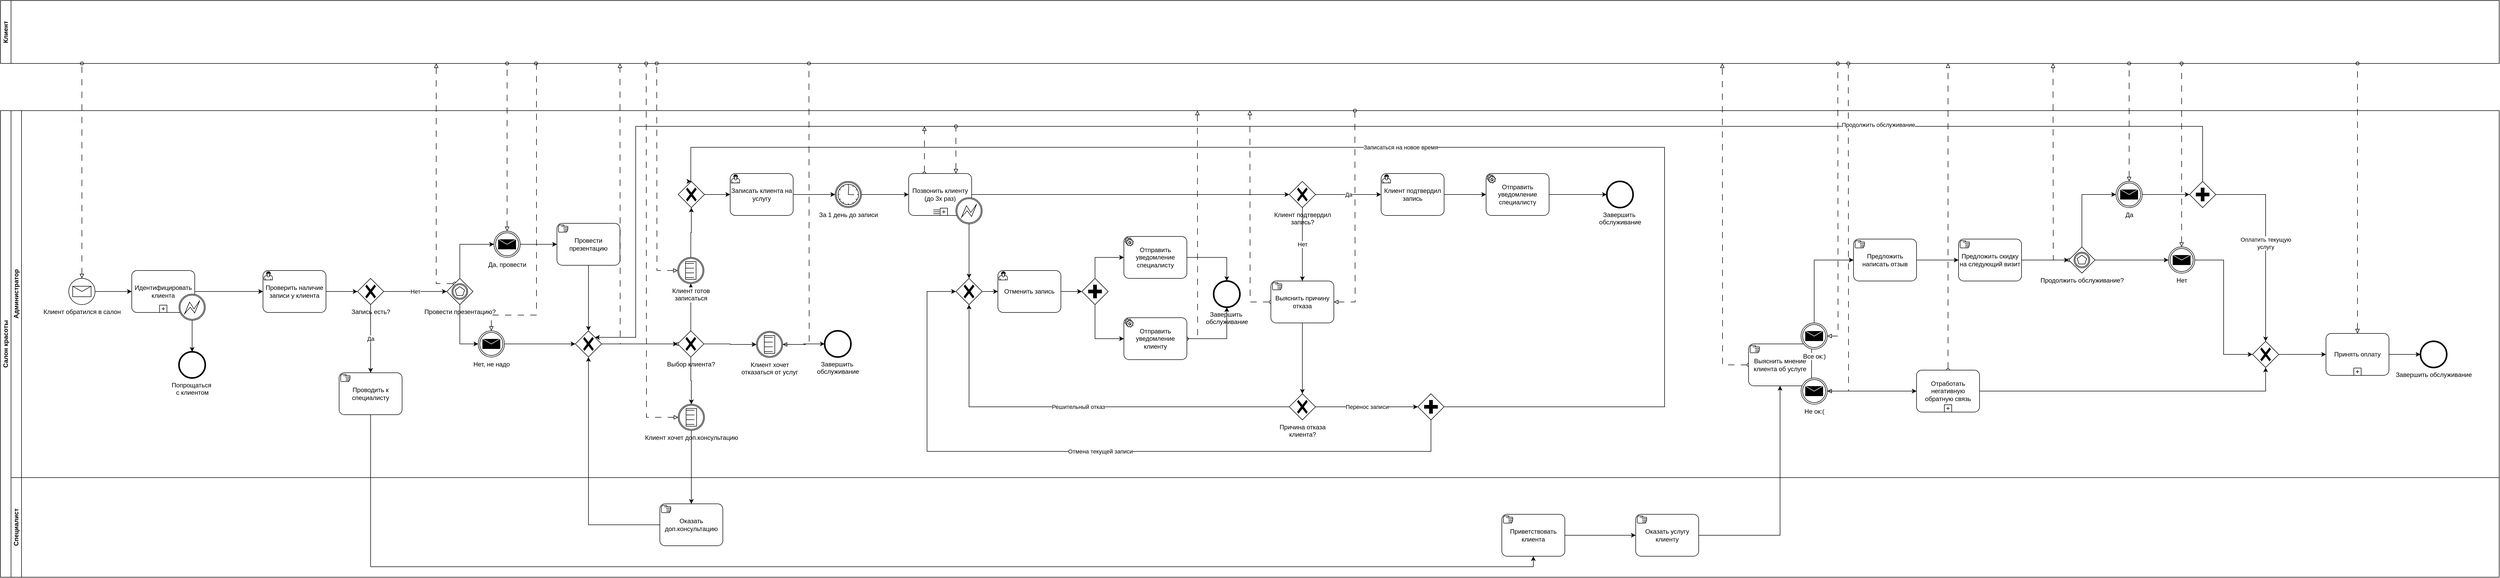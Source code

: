 <mxfile version="24.2.7" type="google">
  <diagram name="Страница — 1" id="44QgigZQ2HkV662hQsCf">
    <mxGraphModel dx="1041" dy="1773" grid="1" gridSize="10" guides="1" tooltips="1" connect="1" arrows="1" fold="1" page="1" pageScale="1" pageWidth="827" pageHeight="1169" math="0" shadow="0">
      <root>
        <mxCell id="0" />
        <mxCell id="1" parent="0" />
        <mxCell id="7He2-vKcRPK2TsKGbKcH-1" value="Салон красоты" style="swimlane;html=1;childLayout=stackLayout;resizeParent=1;resizeParentMax=0;horizontal=0;startSize=20;horizontalStack=0;whiteSpace=wrap;" parent="1" vertex="1">
          <mxGeometry x="170" y="190" width="4760" height="890" as="geometry" />
        </mxCell>
        <mxCell id="7He2-vKcRPK2TsKGbKcH-2" value="Администратор" style="swimlane;html=1;startSize=20;horizontal=0;" parent="7He2-vKcRPK2TsKGbKcH-1" vertex="1">
          <mxGeometry x="20" width="4740" height="700" as="geometry" />
        </mxCell>
        <mxCell id="7He2-vKcRPK2TsKGbKcH-8" style="edgeStyle=orthogonalEdgeStyle;rounded=0;orthogonalLoop=1;jettySize=auto;html=1;" parent="7He2-vKcRPK2TsKGbKcH-2" source="7He2-vKcRPK2TsKGbKcH-6" target="7He2-vKcRPK2TsKGbKcH-7" edge="1">
          <mxGeometry relative="1" as="geometry" />
        </mxCell>
        <mxCell id="7He2-vKcRPK2TsKGbKcH-127" style="edgeStyle=orthogonalEdgeStyle;rounded=0;orthogonalLoop=1;jettySize=auto;html=1;startArrow=block;startFill=0;endArrow=oval;endFill=0;dashed=1;dashPattern=12 12;" parent="7He2-vKcRPK2TsKGbKcH-2" source="7He2-vKcRPK2TsKGbKcH-6" edge="1">
          <mxGeometry relative="1" as="geometry">
            <mxPoint x="135" y="-90" as="targetPoint" />
          </mxGeometry>
        </mxCell>
        <mxCell id="7He2-vKcRPK2TsKGbKcH-6" value="Клиент обратился в салон" style="points=[[0.145,0.145,0],[0.5,0,0],[0.855,0.145,0],[1,0.5,0],[0.855,0.855,0],[0.5,1,0],[0.145,0.855,0],[0,0.5,0]];shape=mxgraph.bpmn.event;html=1;verticalLabelPosition=bottom;labelBackgroundColor=#ffffff;verticalAlign=top;align=center;perimeter=ellipsePerimeter;outlineConnect=0;aspect=fixed;outline=standard;symbol=message;" parent="7He2-vKcRPK2TsKGbKcH-2" vertex="1">
          <mxGeometry x="110" y="320" width="50" height="50" as="geometry" />
        </mxCell>
        <mxCell id="7He2-vKcRPK2TsKGbKcH-10" style="edgeStyle=orthogonalEdgeStyle;rounded=0;orthogonalLoop=1;jettySize=auto;html=1;entryX=0;entryY=0.5;entryDx=0;entryDy=0;entryPerimeter=0;" parent="7He2-vKcRPK2TsKGbKcH-2" source="7He2-vKcRPK2TsKGbKcH-7" target="7He2-vKcRPK2TsKGbKcH-13" edge="1">
          <mxGeometry relative="1" as="geometry">
            <mxPoint x="460.0" y="345" as="targetPoint" />
          </mxGeometry>
        </mxCell>
        <mxCell id="7He2-vKcRPK2TsKGbKcH-7" value="Идентифицировать клиента" style="points=[[0.25,0,0],[0.5,0,0],[0.75,0,0],[1,0.25,0],[1,0.5,0],[1,0.75,0],[0.75,1,0],[0.5,1,0],[0.25,1,0],[0,0.75,0],[0,0.5,0],[0,0.25,0]];shape=mxgraph.bpmn.task;whiteSpace=wrap;rectStyle=rounded;size=10;html=1;container=1;expand=0;collapsible=0;taskMarker=abstract;isLoopSub=1;" parent="7He2-vKcRPK2TsKGbKcH-2" vertex="1">
          <mxGeometry x="230" y="305" width="120" height="80" as="geometry" />
        </mxCell>
        <mxCell id="7He2-vKcRPK2TsKGbKcH-9" value="" style="points=[[0.145,0.145,0],[0.5,0,0],[0.855,0.145,0],[1,0.5,0],[0.855,0.855,0],[0.5,1,0],[0.145,0.855,0],[0,0.5,0]];shape=mxgraph.bpmn.event;html=1;verticalLabelPosition=bottom;labelBackgroundColor=#ffffff;verticalAlign=top;align=center;perimeter=ellipsePerimeter;outlineConnect=0;aspect=fixed;outline=boundInt;symbol=error;" parent="7He2-vKcRPK2TsKGbKcH-7" vertex="1">
          <mxGeometry x="90" y="45" width="50" height="50" as="geometry" />
        </mxCell>
        <mxCell id="7He2-vKcRPK2TsKGbKcH-11" value="Попрощаться&amp;nbsp;&lt;div&gt;с клиентом&lt;/div&gt;" style="points=[[0.145,0.145,0],[0.5,0,0],[0.855,0.145,0],[1,0.5,0],[0.855,0.855,0],[0.5,1,0],[0.145,0.855,0],[0,0.5,0]];shape=mxgraph.bpmn.event;html=1;verticalLabelPosition=bottom;labelBackgroundColor=#ffffff;verticalAlign=top;align=center;perimeter=ellipsePerimeter;outlineConnect=0;aspect=fixed;outline=end;symbol=terminate2;" parent="7He2-vKcRPK2TsKGbKcH-2" vertex="1">
          <mxGeometry x="320" y="460" width="50" height="50" as="geometry" />
        </mxCell>
        <mxCell id="7He2-vKcRPK2TsKGbKcH-12" style="edgeStyle=orthogonalEdgeStyle;rounded=0;orthogonalLoop=1;jettySize=auto;html=1;" parent="7He2-vKcRPK2TsKGbKcH-2" source="7He2-vKcRPK2TsKGbKcH-9" target="7He2-vKcRPK2TsKGbKcH-11" edge="1">
          <mxGeometry relative="1" as="geometry" />
        </mxCell>
        <mxCell id="7He2-vKcRPK2TsKGbKcH-16" style="edgeStyle=orthogonalEdgeStyle;rounded=0;orthogonalLoop=1;jettySize=auto;html=1;" parent="7He2-vKcRPK2TsKGbKcH-2" source="7He2-vKcRPK2TsKGbKcH-13" target="7He2-vKcRPK2TsKGbKcH-15" edge="1">
          <mxGeometry relative="1" as="geometry" />
        </mxCell>
        <mxCell id="7He2-vKcRPK2TsKGbKcH-13" value="Проверить наличие записи у клиента" style="points=[[0.25,0,0],[0.5,0,0],[0.75,0,0],[1,0.25,0],[1,0.5,0],[1,0.75,0],[0.75,1,0],[0.5,1,0],[0.25,1,0],[0,0.75,0],[0,0.5,0],[0,0.25,0]];shape=mxgraph.bpmn.task;whiteSpace=wrap;rectStyle=rounded;size=10;html=1;container=1;expand=0;collapsible=0;taskMarker=user;" parent="7He2-vKcRPK2TsKGbKcH-2" vertex="1">
          <mxGeometry x="480" y="305" width="120" height="80" as="geometry" />
        </mxCell>
        <mxCell id="7He2-vKcRPK2TsKGbKcH-23" value="Нет" style="edgeStyle=orthogonalEdgeStyle;rounded=0;orthogonalLoop=1;jettySize=auto;html=1;entryX=0;entryY=0.5;entryDx=0;entryDy=0;entryPerimeter=0;" parent="7He2-vKcRPK2TsKGbKcH-2" source="7He2-vKcRPK2TsKGbKcH-15" target="7He2-vKcRPK2TsKGbKcH-24" edge="1">
          <mxGeometry relative="1" as="geometry">
            <mxPoint x="860" y="345" as="targetPoint" />
          </mxGeometry>
        </mxCell>
        <mxCell id="7He2-vKcRPK2TsKGbKcH-15" value="Запись есть?" style="points=[[0.25,0.25,0],[0.5,0,0],[0.75,0.25,0],[1,0.5,0],[0.75,0.75,0],[0.5,1,0],[0.25,0.75,0],[0,0.5,0]];shape=mxgraph.bpmn.gateway2;html=1;verticalLabelPosition=bottom;labelBackgroundColor=#ffffff;verticalAlign=top;align=center;perimeter=rhombusPerimeter;outlineConnect=0;outline=none;symbol=none;gwType=exclusive;" parent="7He2-vKcRPK2TsKGbKcH-2" vertex="1">
          <mxGeometry x="660" y="320" width="50" height="50" as="geometry" />
        </mxCell>
        <mxCell id="7He2-vKcRPK2TsKGbKcH-17" value="Проводить к специалисту" style="points=[[0.25,0,0],[0.5,0,0],[0.75,0,0],[1,0.25,0],[1,0.5,0],[1,0.75,0],[0.75,1,0],[0.5,1,0],[0.25,1,0],[0,0.75,0],[0,0.5,0],[0,0.25,0]];shape=mxgraph.bpmn.task;whiteSpace=wrap;rectStyle=rounded;size=10;html=1;container=1;expand=0;collapsible=0;taskMarker=manual;" parent="7He2-vKcRPK2TsKGbKcH-2" vertex="1">
          <mxGeometry x="625" y="500" width="120" height="80" as="geometry" />
        </mxCell>
        <mxCell id="7He2-vKcRPK2TsKGbKcH-18" value="Да" style="edgeStyle=orthogonalEdgeStyle;rounded=0;orthogonalLoop=1;jettySize=auto;html=1;entryX=0.5;entryY=0;entryDx=0;entryDy=0;entryPerimeter=0;" parent="7He2-vKcRPK2TsKGbKcH-2" source="7He2-vKcRPK2TsKGbKcH-15" target="7He2-vKcRPK2TsKGbKcH-17" edge="1">
          <mxGeometry relative="1" as="geometry" />
        </mxCell>
        <mxCell id="7He2-vKcRPK2TsKGbKcH-140" style="edgeStyle=orthogonalEdgeStyle;rounded=0;orthogonalLoop=1;jettySize=auto;html=1;dashed=1;dashPattern=12 12;strokeColor=default;align=center;verticalAlign=middle;fontFamily=Helvetica;fontSize=11;fontColor=default;labelBackgroundColor=default;startArrow=oval;startFill=0;endArrow=block;endFill=0;" edge="1" parent="7He2-vKcRPK2TsKGbKcH-2" source="7He2-vKcRPK2TsKGbKcH-24">
          <mxGeometry relative="1" as="geometry">
            <mxPoint x="810" y="-90" as="targetPoint" />
            <Array as="points">
              <mxPoint x="810" y="330" />
            </Array>
          </mxGeometry>
        </mxCell>
        <mxCell id="7He2-vKcRPK2TsKGbKcH-24" value="Провести презентацию?" style="points=[[0.25,0.25,0],[0.5,0,0],[0.75,0.25,0],[1,0.5,0],[0.75,0.75,0],[0.5,1,0],[0.25,0.75,0],[0,0.5,0]];shape=mxgraph.bpmn.gateway2;html=1;verticalLabelPosition=bottom;labelBackgroundColor=#ffffff;verticalAlign=top;align=center;perimeter=rhombusPerimeter;outlineConnect=0;outline=catching;symbol=multiple;" parent="7He2-vKcRPK2TsKGbKcH-2" vertex="1">
          <mxGeometry x="830" y="320" width="50" height="50" as="geometry" />
        </mxCell>
        <mxCell id="7He2-vKcRPK2TsKGbKcH-30" style="edgeStyle=orthogonalEdgeStyle;rounded=0;orthogonalLoop=1;jettySize=auto;html=1;" parent="7He2-vKcRPK2TsKGbKcH-2" source="7He2-vKcRPK2TsKGbKcH-25" target="7He2-vKcRPK2TsKGbKcH-29" edge="1">
          <mxGeometry relative="1" as="geometry" />
        </mxCell>
        <mxCell id="7He2-vKcRPK2TsKGbKcH-128" style="edgeStyle=orthogonalEdgeStyle;rounded=0;orthogonalLoop=1;jettySize=auto;html=1;dashed=1;dashPattern=12 12;strokeColor=default;align=center;verticalAlign=middle;fontFamily=Helvetica;fontSize=11;fontColor=default;labelBackgroundColor=default;startArrow=block;startFill=0;endArrow=oval;endFill=0;" edge="1" parent="7He2-vKcRPK2TsKGbKcH-2" source="7He2-vKcRPK2TsKGbKcH-25">
          <mxGeometry relative="1" as="geometry">
            <mxPoint x="945" y="-90" as="targetPoint" />
          </mxGeometry>
        </mxCell>
        <mxCell id="7He2-vKcRPK2TsKGbKcH-25" value="Да, провести" style="points=[[0.145,0.145,0],[0.5,0,0],[0.855,0.145,0],[1,0.5,0],[0.855,0.855,0],[0.5,1,0],[0.145,0.855,0],[0,0.5,0]];shape=mxgraph.bpmn.event;html=1;verticalLabelPosition=bottom;labelBackgroundColor=#ffffff;verticalAlign=top;align=center;perimeter=ellipsePerimeter;outlineConnect=0;aspect=fixed;outline=throwing;symbol=message;" parent="7He2-vKcRPK2TsKGbKcH-2" vertex="1">
          <mxGeometry x="920" y="230" width="50" height="50" as="geometry" />
        </mxCell>
        <mxCell id="7He2-vKcRPK2TsKGbKcH-32" style="edgeStyle=orthogonalEdgeStyle;rounded=0;orthogonalLoop=1;jettySize=auto;html=1;" parent="7He2-vKcRPK2TsKGbKcH-2" source="7He2-vKcRPK2TsKGbKcH-26" target="7He2-vKcRPK2TsKGbKcH-31" edge="1">
          <mxGeometry relative="1" as="geometry" />
        </mxCell>
        <mxCell id="7He2-vKcRPK2TsKGbKcH-129" style="edgeStyle=orthogonalEdgeStyle;rounded=0;orthogonalLoop=1;jettySize=auto;html=1;dashed=1;dashPattern=12 12;strokeColor=default;align=center;verticalAlign=middle;fontFamily=Helvetica;fontSize=11;fontColor=default;labelBackgroundColor=default;startArrow=block;startFill=0;endArrow=oval;endFill=0;" edge="1" parent="7He2-vKcRPK2TsKGbKcH-2" source="7He2-vKcRPK2TsKGbKcH-26">
          <mxGeometry relative="1" as="geometry">
            <mxPoint x="1000" y="-90" as="targetPoint" />
            <Array as="points">
              <mxPoint x="915" y="390" />
              <mxPoint x="1001" y="390" />
              <mxPoint x="1001" y="-90" />
            </Array>
          </mxGeometry>
        </mxCell>
        <mxCell id="7He2-vKcRPK2TsKGbKcH-26" value="Нет, не надо" style="points=[[0.145,0.145,0],[0.5,0,0],[0.855,0.145,0],[1,0.5,0],[0.855,0.855,0],[0.5,1,0],[0.145,0.855,0],[0,0.5,0]];shape=mxgraph.bpmn.event;html=1;verticalLabelPosition=bottom;labelBackgroundColor=#ffffff;verticalAlign=top;align=center;perimeter=ellipsePerimeter;outlineConnect=0;aspect=fixed;outline=throwing;symbol=message;" parent="7He2-vKcRPK2TsKGbKcH-2" vertex="1">
          <mxGeometry x="890" y="420" width="50" height="50" as="geometry" />
        </mxCell>
        <mxCell id="7He2-vKcRPK2TsKGbKcH-27" style="edgeStyle=orthogonalEdgeStyle;rounded=0;orthogonalLoop=1;jettySize=auto;html=1;entryX=0;entryY=0.5;entryDx=0;entryDy=0;entryPerimeter=0;exitX=0.5;exitY=0;exitDx=0;exitDy=0;exitPerimeter=0;" parent="7He2-vKcRPK2TsKGbKcH-2" source="7He2-vKcRPK2TsKGbKcH-24" target="7He2-vKcRPK2TsKGbKcH-25" edge="1">
          <mxGeometry relative="1" as="geometry" />
        </mxCell>
        <mxCell id="7He2-vKcRPK2TsKGbKcH-28" style="edgeStyle=orthogonalEdgeStyle;rounded=0;orthogonalLoop=1;jettySize=auto;html=1;entryX=0;entryY=0.5;entryDx=0;entryDy=0;entryPerimeter=0;exitX=0.5;exitY=1;exitDx=0;exitDy=0;exitPerimeter=0;" parent="7He2-vKcRPK2TsKGbKcH-2" source="7He2-vKcRPK2TsKGbKcH-24" target="7He2-vKcRPK2TsKGbKcH-26" edge="1">
          <mxGeometry relative="1" as="geometry" />
        </mxCell>
        <mxCell id="7He2-vKcRPK2TsKGbKcH-33" style="edgeStyle=orthogonalEdgeStyle;rounded=0;orthogonalLoop=1;jettySize=auto;html=1;" parent="7He2-vKcRPK2TsKGbKcH-2" source="7He2-vKcRPK2TsKGbKcH-29" target="7He2-vKcRPK2TsKGbKcH-31" edge="1">
          <mxGeometry relative="1" as="geometry" />
        </mxCell>
        <mxCell id="7He2-vKcRPK2TsKGbKcH-29" value="Провести презентацию" style="points=[[0.25,0,0],[0.5,0,0],[0.75,0,0],[1,0.25,0],[1,0.5,0],[1,0.75,0],[0.75,1,0],[0.5,1,0],[0.25,1,0],[0,0.75,0],[0,0.5,0],[0,0.25,0]];shape=mxgraph.bpmn.task;whiteSpace=wrap;rectStyle=rounded;size=10;html=1;container=1;expand=0;collapsible=0;taskMarker=manual;" parent="7He2-vKcRPK2TsKGbKcH-2" vertex="1">
          <mxGeometry x="1040" y="215" width="120" height="80" as="geometry" />
        </mxCell>
        <mxCell id="7He2-vKcRPK2TsKGbKcH-38" style="edgeStyle=orthogonalEdgeStyle;rounded=0;orthogonalLoop=1;jettySize=auto;html=1;entryX=0;entryY=0.5;entryDx=0;entryDy=0;entryPerimeter=0;" parent="7He2-vKcRPK2TsKGbKcH-2" source="7He2-vKcRPK2TsKGbKcH-31" target="7He2-vKcRPK2TsKGbKcH-39" edge="1">
          <mxGeometry relative="1" as="geometry">
            <mxPoint x="1250" y="445" as="targetPoint" />
          </mxGeometry>
        </mxCell>
        <mxCell id="7He2-vKcRPK2TsKGbKcH-31" value="" style="points=[[0.25,0.25,0],[0.5,0,0],[0.75,0.25,0],[1,0.5,0],[0.75,0.75,0],[0.5,1,0],[0.25,0.75,0],[0,0.5,0]];shape=mxgraph.bpmn.gateway2;html=1;verticalLabelPosition=bottom;labelBackgroundColor=#ffffff;verticalAlign=top;align=center;perimeter=rhombusPerimeter;outlineConnect=0;outline=none;symbol=none;gwType=exclusive;" parent="7He2-vKcRPK2TsKGbKcH-2" vertex="1">
          <mxGeometry x="1075" y="420" width="50" height="50" as="geometry" />
        </mxCell>
        <mxCell id="7He2-vKcRPK2TsKGbKcH-45" style="edgeStyle=orthogonalEdgeStyle;rounded=0;orthogonalLoop=1;jettySize=auto;html=1;" parent="7He2-vKcRPK2TsKGbKcH-2" source="7He2-vKcRPK2TsKGbKcH-39" target="7He2-vKcRPK2TsKGbKcH-40" edge="1">
          <mxGeometry relative="1" as="geometry" />
        </mxCell>
        <mxCell id="7He2-vKcRPK2TsKGbKcH-141" style="edgeStyle=orthogonalEdgeStyle;rounded=0;orthogonalLoop=1;jettySize=auto;html=1;dashed=1;dashPattern=12 12;strokeColor=default;align=center;verticalAlign=middle;fontFamily=Helvetica;fontSize=11;fontColor=default;labelBackgroundColor=default;startArrow=oval;startFill=0;endArrow=block;endFill=0;" edge="1" parent="7He2-vKcRPK2TsKGbKcH-2" source="7He2-vKcRPK2TsKGbKcH-39">
          <mxGeometry relative="1" as="geometry">
            <mxPoint x="1160" y="-90" as="targetPoint" />
          </mxGeometry>
        </mxCell>
        <mxCell id="7He2-vKcRPK2TsKGbKcH-39" value="Выбор клиента?" style="points=[[0.25,0.25,0],[0.5,0,0],[0.75,0.25,0],[1,0.5,0],[0.75,0.75,0],[0.5,1,0],[0.25,0.75,0],[0,0.5,0]];shape=mxgraph.bpmn.gateway2;html=1;verticalLabelPosition=bottom;labelBackgroundColor=#ffffff;verticalAlign=top;align=center;perimeter=rhombusPerimeter;outlineConnect=0;outline=none;symbol=none;gwType=exclusive;" parent="7He2-vKcRPK2TsKGbKcH-2" vertex="1">
          <mxGeometry x="1270" y="420" width="50" height="50" as="geometry" />
        </mxCell>
        <mxCell id="7He2-vKcRPK2TsKGbKcH-131" style="edgeStyle=orthogonalEdgeStyle;rounded=0;orthogonalLoop=1;jettySize=auto;html=1;dashed=1;dashPattern=12 12;strokeColor=default;align=center;verticalAlign=middle;fontFamily=Helvetica;fontSize=11;fontColor=default;labelBackgroundColor=default;startArrow=block;startFill=0;endArrow=oval;endFill=0;" edge="1" parent="7He2-vKcRPK2TsKGbKcH-2" source="7He2-vKcRPK2TsKGbKcH-40">
          <mxGeometry relative="1" as="geometry">
            <mxPoint x="1230" y="-90" as="targetPoint" />
          </mxGeometry>
        </mxCell>
        <mxCell id="7He2-vKcRPK2TsKGbKcH-40" value="Клиент готов&lt;div&gt;записаться&lt;/div&gt;" style="points=[[0.145,0.145,0],[0.5,0,0],[0.855,0.145,0],[1,0.5,0],[0.855,0.855,0],[0.5,1,0],[0.145,0.855,0],[0,0.5,0]];shape=mxgraph.bpmn.event;html=1;verticalLabelPosition=bottom;labelBackgroundColor=#ffffff;verticalAlign=top;align=center;perimeter=ellipsePerimeter;outlineConnect=0;aspect=fixed;outline=catching;symbol=conditional;" parent="7He2-vKcRPK2TsKGbKcH-2" vertex="1">
          <mxGeometry x="1270" y="280" width="50" height="50" as="geometry" />
        </mxCell>
        <mxCell id="7He2-vKcRPK2TsKGbKcH-130" style="edgeStyle=orthogonalEdgeStyle;rounded=0;orthogonalLoop=1;jettySize=auto;html=1;dashed=1;dashPattern=12 12;strokeColor=default;align=center;verticalAlign=middle;fontFamily=Helvetica;fontSize=11;fontColor=default;labelBackgroundColor=default;startArrow=block;startFill=0;endArrow=oval;endFill=0;" edge="1" parent="7He2-vKcRPK2TsKGbKcH-2" source="7He2-vKcRPK2TsKGbKcH-41">
          <mxGeometry relative="1" as="geometry">
            <mxPoint x="1520" y="-90" as="targetPoint" />
          </mxGeometry>
        </mxCell>
        <mxCell id="7He2-vKcRPK2TsKGbKcH-41" value="Клиент хочет&lt;div&gt;отказаться от услуг&lt;/div&gt;" style="points=[[0.145,0.145,0],[0.5,0,0],[0.855,0.145,0],[1,0.5,0],[0.855,0.855,0],[0.5,1,0],[0.145,0.855,0],[0,0.5,0]];shape=mxgraph.bpmn.event;html=1;verticalLabelPosition=bottom;labelBackgroundColor=#ffffff;verticalAlign=top;align=center;perimeter=ellipsePerimeter;outlineConnect=0;aspect=fixed;outline=catching;symbol=conditional;" parent="7He2-vKcRPK2TsKGbKcH-2" vertex="1">
          <mxGeometry x="1420" y="421" width="50" height="50" as="geometry" />
        </mxCell>
        <mxCell id="7He2-vKcRPK2TsKGbKcH-132" style="edgeStyle=orthogonalEdgeStyle;rounded=0;orthogonalLoop=1;jettySize=auto;html=1;dashed=1;dashPattern=12 12;strokeColor=default;align=center;verticalAlign=middle;fontFamily=Helvetica;fontSize=11;fontColor=default;labelBackgroundColor=default;startArrow=block;startFill=0;endArrow=oval;endFill=0;" edge="1" parent="7He2-vKcRPK2TsKGbKcH-2" source="7He2-vKcRPK2TsKGbKcH-42">
          <mxGeometry relative="1" as="geometry">
            <mxPoint x="1210" y="-90" as="targetPoint" />
          </mxGeometry>
        </mxCell>
        <mxCell id="7He2-vKcRPK2TsKGbKcH-42" value="Клиент хочет доп.консультацию" style="points=[[0.145,0.145,0],[0.5,0,0],[0.855,0.145,0],[1,0.5,0],[0.855,0.855,0],[0.5,1,0],[0.145,0.855,0],[0,0.5,0]];shape=mxgraph.bpmn.event;html=1;verticalLabelPosition=bottom;labelBackgroundColor=#ffffff;verticalAlign=top;align=center;perimeter=ellipsePerimeter;outlineConnect=0;aspect=fixed;outline=catching;symbol=conditional;" parent="7He2-vKcRPK2TsKGbKcH-2" vertex="1">
          <mxGeometry x="1271" y="560" width="50" height="50" as="geometry" />
        </mxCell>
        <mxCell id="7He2-vKcRPK2TsKGbKcH-43" style="edgeStyle=orthogonalEdgeStyle;rounded=0;orthogonalLoop=1;jettySize=auto;html=1;entryX=0.5;entryY=0;entryDx=0;entryDy=0;entryPerimeter=0;" parent="7He2-vKcRPK2TsKGbKcH-2" source="7He2-vKcRPK2TsKGbKcH-39" target="7He2-vKcRPK2TsKGbKcH-42" edge="1">
          <mxGeometry relative="1" as="geometry" />
        </mxCell>
        <mxCell id="7He2-vKcRPK2TsKGbKcH-44" style="edgeStyle=orthogonalEdgeStyle;rounded=0;orthogonalLoop=1;jettySize=auto;html=1;entryX=0;entryY=0.5;entryDx=0;entryDy=0;entryPerimeter=0;" parent="7He2-vKcRPK2TsKGbKcH-2" source="7He2-vKcRPK2TsKGbKcH-39" target="7He2-vKcRPK2TsKGbKcH-41" edge="1">
          <mxGeometry relative="1" as="geometry" />
        </mxCell>
        <mxCell id="7He2-vKcRPK2TsKGbKcH-49" value="Завершить&amp;nbsp;&lt;div&gt;обслуживание&lt;/div&gt;" style="points=[[0.145,0.145,0],[0.5,0,0],[0.855,0.145,0],[1,0.5,0],[0.855,0.855,0],[0.5,1,0],[0.145,0.855,0],[0,0.5,0]];shape=mxgraph.bpmn.event;html=1;verticalLabelPosition=bottom;labelBackgroundColor=#ffffff;verticalAlign=top;align=center;perimeter=ellipsePerimeter;outlineConnect=0;aspect=fixed;outline=end;symbol=terminate2;" parent="7He2-vKcRPK2TsKGbKcH-2" vertex="1">
          <mxGeometry x="1550" y="420" width="50" height="50" as="geometry" />
        </mxCell>
        <mxCell id="7He2-vKcRPK2TsKGbKcH-50" style="edgeStyle=orthogonalEdgeStyle;rounded=0;orthogonalLoop=1;jettySize=auto;html=1;entryX=0;entryY=0.5;entryDx=0;entryDy=0;entryPerimeter=0;" parent="7He2-vKcRPK2TsKGbKcH-2" source="7He2-vKcRPK2TsKGbKcH-41" target="7He2-vKcRPK2TsKGbKcH-49" edge="1">
          <mxGeometry relative="1" as="geometry" />
        </mxCell>
        <mxCell id="7He2-vKcRPK2TsKGbKcH-54" style="edgeStyle=orthogonalEdgeStyle;rounded=0;orthogonalLoop=1;jettySize=auto;html=1;" parent="7He2-vKcRPK2TsKGbKcH-2" source="7He2-vKcRPK2TsKGbKcH-51" target="7He2-vKcRPK2TsKGbKcH-53" edge="1">
          <mxGeometry relative="1" as="geometry" />
        </mxCell>
        <mxCell id="7He2-vKcRPK2TsKGbKcH-51" value="Записать клиента на услугу" style="points=[[0.25,0,0],[0.5,0,0],[0.75,0,0],[1,0.25,0],[1,0.5,0],[1,0.75,0],[0.75,1,0],[0.5,1,0],[0.25,1,0],[0,0.75,0],[0,0.5,0],[0,0.25,0]];shape=mxgraph.bpmn.task;whiteSpace=wrap;rectStyle=rounded;size=10;html=1;container=1;expand=0;collapsible=0;taskMarker=user;" parent="7He2-vKcRPK2TsKGbKcH-2" vertex="1">
          <mxGeometry x="1370" y="120" width="120" height="80" as="geometry" />
        </mxCell>
        <mxCell id="7He2-vKcRPK2TsKGbKcH-52" style="edgeStyle=orthogonalEdgeStyle;rounded=0;orthogonalLoop=1;jettySize=auto;html=1;exitX=0.5;exitY=0;exitDx=0;exitDy=0;exitPerimeter=0;entryX=0.5;entryY=1;entryDx=0;entryDy=0;entryPerimeter=0;" parent="7He2-vKcRPK2TsKGbKcH-2" source="7He2-vKcRPK2TsKGbKcH-40" target="7He2-vKcRPK2TsKGbKcH-94" edge="1">
          <mxGeometry relative="1" as="geometry">
            <mxPoint x="1295" y="120" as="targetPoint" />
          </mxGeometry>
        </mxCell>
        <mxCell id="7He2-vKcRPK2TsKGbKcH-53" value="За 1 день до записи" style="points=[[0.145,0.145,0],[0.5,0,0],[0.855,0.145,0],[1,0.5,0],[0.855,0.855,0],[0.5,1,0],[0.145,0.855,0],[0,0.5,0]];shape=mxgraph.bpmn.event;html=1;verticalLabelPosition=bottom;labelBackgroundColor=#ffffff;verticalAlign=top;align=center;perimeter=ellipsePerimeter;outlineConnect=0;aspect=fixed;outline=catching;symbol=timer;" parent="7He2-vKcRPK2TsKGbKcH-2" vertex="1">
          <mxGeometry x="1570" y="135" width="50" height="50" as="geometry" />
        </mxCell>
        <mxCell id="7He2-vKcRPK2TsKGbKcH-65" style="edgeStyle=orthogonalEdgeStyle;rounded=0;orthogonalLoop=1;jettySize=auto;html=1;exitX=1;exitY=0.5;exitDx=0;exitDy=0;exitPerimeter=0;entryX=0;entryY=0.5;entryDx=0;entryDy=0;entryPerimeter=0;" parent="7He2-vKcRPK2TsKGbKcH-2" source="7He2-vKcRPK2TsKGbKcH-56" target="7He2-vKcRPK2TsKGbKcH-66" edge="1">
          <mxGeometry relative="1" as="geometry">
            <mxPoint x="2390" y="164.47" as="targetPoint" />
            <mxPoint x="1870" y="164.47" as="sourcePoint" />
          </mxGeometry>
        </mxCell>
        <mxCell id="7He2-vKcRPK2TsKGbKcH-133" style="edgeStyle=orthogonalEdgeStyle;rounded=0;orthogonalLoop=1;jettySize=auto;html=1;dashed=1;dashPattern=12 12;strokeColor=default;align=center;verticalAlign=middle;fontFamily=Helvetica;fontSize=11;fontColor=default;labelBackgroundColor=default;startArrow=block;startFill=0;endArrow=oval;endFill=0;exitX=0.75;exitY=0;exitDx=0;exitDy=0;exitPerimeter=0;" edge="1" parent="7He2-vKcRPK2TsKGbKcH-2" source="7He2-vKcRPK2TsKGbKcH-56">
          <mxGeometry relative="1" as="geometry">
            <mxPoint x="1800" y="30" as="targetPoint" />
          </mxGeometry>
        </mxCell>
        <mxCell id="7He2-vKcRPK2TsKGbKcH-142" style="edgeStyle=orthogonalEdgeStyle;rounded=0;orthogonalLoop=1;jettySize=auto;html=1;dashed=1;dashPattern=12 12;strokeColor=default;align=center;verticalAlign=middle;fontFamily=Helvetica;fontSize=11;fontColor=default;labelBackgroundColor=default;startArrow=oval;startFill=0;endArrow=block;endFill=0;exitX=0.25;exitY=0;exitDx=0;exitDy=0;exitPerimeter=0;" edge="1" parent="7He2-vKcRPK2TsKGbKcH-2" source="7He2-vKcRPK2TsKGbKcH-56">
          <mxGeometry relative="1" as="geometry">
            <mxPoint x="1740" y="30" as="targetPoint" />
          </mxGeometry>
        </mxCell>
        <mxCell id="7He2-vKcRPK2TsKGbKcH-56" value="Позвонить клиенту (до 3х раз)" style="points=[[0.25,0,0],[0.5,0,0],[0.75,0,0],[1,0.25,0],[1,0.5,0],[1,0.75,0],[0.75,1,0],[0.5,1,0],[0.25,1,0],[0,0.75,0],[0,0.5,0],[0,0.25,0]];shape=mxgraph.bpmn.task;whiteSpace=wrap;rectStyle=rounded;size=10;html=1;container=1;expand=0;collapsible=0;taskMarker=abstract;isLoopSub=1;isLoopMultiSeq=1;" parent="7He2-vKcRPK2TsKGbKcH-2" vertex="1">
          <mxGeometry x="1710" y="120" width="120" height="80" as="geometry" />
        </mxCell>
        <mxCell id="7He2-vKcRPK2TsKGbKcH-58" value="" style="points=[[0.145,0.145,0],[0.5,0,0],[0.855,0.145,0],[1,0.5,0],[0.855,0.855,0],[0.5,1,0],[0.145,0.855,0],[0,0.5,0]];shape=mxgraph.bpmn.event;html=1;verticalLabelPosition=bottom;labelBackgroundColor=#ffffff;verticalAlign=top;align=center;perimeter=ellipsePerimeter;outlineConnect=0;aspect=fixed;outline=boundInt;symbol=error;" parent="7He2-vKcRPK2TsKGbKcH-56" vertex="1">
          <mxGeometry x="90" y="46" width="50" height="50" as="geometry" />
        </mxCell>
        <mxCell id="7He2-vKcRPK2TsKGbKcH-57" style="edgeStyle=orthogonalEdgeStyle;rounded=0;orthogonalLoop=1;jettySize=auto;html=1;entryX=0;entryY=0.5;entryDx=0;entryDy=0;entryPerimeter=0;" parent="7He2-vKcRPK2TsKGbKcH-2" source="7He2-vKcRPK2TsKGbKcH-53" target="7He2-vKcRPK2TsKGbKcH-56" edge="1">
          <mxGeometry relative="1" as="geometry" />
        </mxCell>
        <mxCell id="7He2-vKcRPK2TsKGbKcH-59" value="Отменить запись" style="points=[[0.25,0,0],[0.5,0,0],[0.75,0,0],[1,0.25,0],[1,0.5,0],[1,0.75,0],[0.75,1,0],[0.5,1,0],[0.25,1,0],[0,0.75,0],[0,0.5,0],[0,0.25,0]];shape=mxgraph.bpmn.task;whiteSpace=wrap;rectStyle=rounded;size=10;html=1;container=1;expand=0;collapsible=0;taskMarker=user;" parent="7He2-vKcRPK2TsKGbKcH-2" vertex="1">
          <mxGeometry x="1880" y="305" width="120" height="80" as="geometry" />
        </mxCell>
        <mxCell id="7He2-vKcRPK2TsKGbKcH-60" style="edgeStyle=orthogonalEdgeStyle;rounded=0;orthogonalLoop=1;jettySize=auto;html=1;" parent="7He2-vKcRPK2TsKGbKcH-2" source="7He2-vKcRPK2TsKGbKcH-58" target="7He2-vKcRPK2TsKGbKcH-92" edge="1">
          <mxGeometry relative="1" as="geometry">
            <mxPoint x="1825" y="250" as="targetPoint" />
          </mxGeometry>
        </mxCell>
        <mxCell id="7He2-vKcRPK2TsKGbKcH-80" style="edgeStyle=orthogonalEdgeStyle;rounded=0;orthogonalLoop=1;jettySize=auto;html=1;" parent="7He2-vKcRPK2TsKGbKcH-2" source="7He2-vKcRPK2TsKGbKcH-61" target="7He2-vKcRPK2TsKGbKcH-63" edge="1">
          <mxGeometry relative="1" as="geometry" />
        </mxCell>
        <mxCell id="7He2-vKcRPK2TsKGbKcH-61" value="Отправить уведомление специалисту" style="points=[[0.25,0,0],[0.5,0,0],[0.75,0,0],[1,0.25,0],[1,0.5,0],[1,0.75,0],[0.75,1,0],[0.5,1,0],[0.25,1,0],[0,0.75,0],[0,0.5,0],[0,0.25,0]];shape=mxgraph.bpmn.task;whiteSpace=wrap;rectStyle=rounded;size=10;html=1;container=1;expand=0;collapsible=0;taskMarker=service;" parent="7He2-vKcRPK2TsKGbKcH-2" vertex="1">
          <mxGeometry x="2120" y="240" width="120" height="80" as="geometry" />
        </mxCell>
        <mxCell id="7He2-vKcRPK2TsKGbKcH-63" value="Завершить&amp;nbsp;&lt;div&gt;обслуживание&lt;/div&gt;" style="points=[[0.145,0.145,0],[0.5,0,0],[0.855,0.145,0],[1,0.5,0],[0.855,0.855,0],[0.5,1,0],[0.145,0.855,0],[0,0.5,0]];shape=mxgraph.bpmn.event;html=1;verticalLabelPosition=bottom;labelBackgroundColor=#ffffff;verticalAlign=top;align=center;perimeter=ellipsePerimeter;outlineConnect=0;aspect=fixed;outline=end;symbol=terminate2;" parent="7He2-vKcRPK2TsKGbKcH-2" vertex="1">
          <mxGeometry x="2291" y="325" width="50" height="50" as="geometry" />
        </mxCell>
        <mxCell id="7He2-vKcRPK2TsKGbKcH-67" value="Да" style="edgeStyle=orthogonalEdgeStyle;rounded=0;orthogonalLoop=1;jettySize=auto;html=1;entryX=0;entryY=0.5;entryDx=0;entryDy=0;entryPerimeter=0;" parent="7He2-vKcRPK2TsKGbKcH-2" source="7He2-vKcRPK2TsKGbKcH-66" target="7He2-vKcRPK2TsKGbKcH-68" edge="1">
          <mxGeometry relative="1" as="geometry">
            <mxPoint x="2610" y="160" as="targetPoint" />
          </mxGeometry>
        </mxCell>
        <mxCell id="7He2-vKcRPK2TsKGbKcH-66" value="Клиент подтвердил&lt;div&gt;запись?&lt;/div&gt;" style="points=[[0.25,0.25,0],[0.5,0,0],[0.75,0.25,0],[1,0.5,0],[0.75,0.75,0],[0.5,1,0],[0.25,0.75,0],[0,0.5,0]];shape=mxgraph.bpmn.gateway2;html=1;verticalLabelPosition=bottom;labelBackgroundColor=#ffffff;verticalAlign=top;align=center;perimeter=rhombusPerimeter;outlineConnect=0;outline=none;symbol=none;gwType=exclusive;" parent="7He2-vKcRPK2TsKGbKcH-2" vertex="1">
          <mxGeometry x="2435" y="135" width="50" height="50" as="geometry" />
        </mxCell>
        <mxCell id="7He2-vKcRPK2TsKGbKcH-70" style="edgeStyle=orthogonalEdgeStyle;rounded=0;orthogonalLoop=1;jettySize=auto;html=1;" parent="7He2-vKcRPK2TsKGbKcH-2" source="7He2-vKcRPK2TsKGbKcH-68" target="7He2-vKcRPK2TsKGbKcH-69" edge="1">
          <mxGeometry relative="1" as="geometry" />
        </mxCell>
        <mxCell id="7He2-vKcRPK2TsKGbKcH-68" value="Клиент подтвердил запись" style="points=[[0.25,0,0],[0.5,0,0],[0.75,0,0],[1,0.25,0],[1,0.5,0],[1,0.75,0],[0.75,1,0],[0.5,1,0],[0.25,1,0],[0,0.75,0],[0,0.5,0],[0,0.25,0]];shape=mxgraph.bpmn.task;whiteSpace=wrap;rectStyle=rounded;size=10;html=1;container=1;expand=0;collapsible=0;taskMarker=user;" parent="7He2-vKcRPK2TsKGbKcH-2" vertex="1">
          <mxGeometry x="2610" y="120" width="120" height="80" as="geometry" />
        </mxCell>
        <mxCell id="7He2-vKcRPK2TsKGbKcH-69" value="Отправить уведомление специалисту" style="points=[[0.25,0,0],[0.5,0,0],[0.75,0,0],[1,0.25,0],[1,0.5,0],[1,0.75,0],[0.75,1,0],[0.5,1,0],[0.25,1,0],[0,0.75,0],[0,0.5,0],[0,0.25,0]];shape=mxgraph.bpmn.task;whiteSpace=wrap;rectStyle=rounded;size=10;html=1;container=1;expand=0;collapsible=0;taskMarker=service;" parent="7He2-vKcRPK2TsKGbKcH-2" vertex="1">
          <mxGeometry x="2810" y="120" width="120" height="80" as="geometry" />
        </mxCell>
        <mxCell id="7He2-vKcRPK2TsKGbKcH-72" value="Завершить&amp;nbsp;&lt;div&gt;обслуживание&lt;/div&gt;" style="points=[[0.145,0.145,0],[0.5,0,0],[0.855,0.145,0],[1,0.5,0],[0.855,0.855,0],[0.5,1,0],[0.145,0.855,0],[0,0.5,0]];shape=mxgraph.bpmn.event;html=1;verticalLabelPosition=bottom;labelBackgroundColor=#ffffff;verticalAlign=top;align=center;perimeter=ellipsePerimeter;outlineConnect=0;aspect=fixed;outline=end;symbol=terminate2;" parent="7He2-vKcRPK2TsKGbKcH-2" vertex="1">
          <mxGeometry x="3040" y="135" width="50" height="50" as="geometry" />
        </mxCell>
        <mxCell id="7He2-vKcRPK2TsKGbKcH-73" style="edgeStyle=orthogonalEdgeStyle;rounded=0;orthogonalLoop=1;jettySize=auto;html=1;entryX=0;entryY=0.5;entryDx=0;entryDy=0;entryPerimeter=0;" parent="7He2-vKcRPK2TsKGbKcH-2" source="7He2-vKcRPK2TsKGbKcH-69" target="7He2-vKcRPK2TsKGbKcH-72" edge="1">
          <mxGeometry relative="1" as="geometry" />
        </mxCell>
        <mxCell id="7He2-vKcRPK2TsKGbKcH-144" style="edgeStyle=orthogonalEdgeStyle;rounded=0;orthogonalLoop=1;jettySize=auto;html=1;dashed=1;dashPattern=12 12;strokeColor=default;align=center;verticalAlign=middle;fontFamily=Helvetica;fontSize=11;fontColor=default;labelBackgroundColor=default;startArrow=oval;startFill=0;endArrow=block;endFill=0;" edge="1" parent="7He2-vKcRPK2TsKGbKcH-2" source="7He2-vKcRPK2TsKGbKcH-74">
          <mxGeometry relative="1" as="geometry">
            <mxPoint x="2260" as="targetPoint" />
          </mxGeometry>
        </mxCell>
        <mxCell id="7He2-vKcRPK2TsKGbKcH-74" value="Отправить уведомление клиенту" style="points=[[0.25,0,0],[0.5,0,0],[0.75,0,0],[1,0.25,0],[1,0.5,0],[1,0.75,0],[0.75,1,0],[0.5,1,0],[0.25,1,0],[0,0.75,0],[0,0.5,0],[0,0.25,0]];shape=mxgraph.bpmn.task;whiteSpace=wrap;rectStyle=rounded;size=10;html=1;container=1;expand=0;collapsible=0;taskMarker=service;" parent="7He2-vKcRPK2TsKGbKcH-2" vertex="1">
          <mxGeometry x="2120" y="395" width="120" height="80" as="geometry" />
        </mxCell>
        <mxCell id="7He2-vKcRPK2TsKGbKcH-76" value="" style="points=[[0.25,0.25,0],[0.5,0,0],[0.75,0.25,0],[1,0.5,0],[0.75,0.75,0],[0.5,1,0],[0.25,0.75,0],[0,0.5,0]];shape=mxgraph.bpmn.gateway2;html=1;verticalLabelPosition=bottom;labelBackgroundColor=#ffffff;verticalAlign=top;align=center;perimeter=rhombusPerimeter;outlineConnect=0;outline=none;symbol=none;gwType=parallel;" parent="7He2-vKcRPK2TsKGbKcH-2" vertex="1">
          <mxGeometry x="2040" y="320" width="50" height="50" as="geometry" />
        </mxCell>
        <mxCell id="7He2-vKcRPK2TsKGbKcH-77" style="edgeStyle=orthogonalEdgeStyle;rounded=0;orthogonalLoop=1;jettySize=auto;html=1;entryX=0;entryY=0.5;entryDx=0;entryDy=0;entryPerimeter=0;" parent="7He2-vKcRPK2TsKGbKcH-2" source="7He2-vKcRPK2TsKGbKcH-59" target="7He2-vKcRPK2TsKGbKcH-76" edge="1">
          <mxGeometry relative="1" as="geometry" />
        </mxCell>
        <mxCell id="7He2-vKcRPK2TsKGbKcH-78" style="edgeStyle=orthogonalEdgeStyle;rounded=0;orthogonalLoop=1;jettySize=auto;html=1;entryX=0;entryY=0.5;entryDx=0;entryDy=0;entryPerimeter=0;exitX=0.5;exitY=0;exitDx=0;exitDy=0;exitPerimeter=0;" parent="7He2-vKcRPK2TsKGbKcH-2" source="7He2-vKcRPK2TsKGbKcH-76" target="7He2-vKcRPK2TsKGbKcH-61" edge="1">
          <mxGeometry relative="1" as="geometry" />
        </mxCell>
        <mxCell id="7He2-vKcRPK2TsKGbKcH-79" style="edgeStyle=orthogonalEdgeStyle;rounded=0;orthogonalLoop=1;jettySize=auto;html=1;entryX=0;entryY=0.5;entryDx=0;entryDy=0;entryPerimeter=0;exitX=0.5;exitY=1;exitDx=0;exitDy=0;exitPerimeter=0;" parent="7He2-vKcRPK2TsKGbKcH-2" source="7He2-vKcRPK2TsKGbKcH-76" target="7He2-vKcRPK2TsKGbKcH-74" edge="1">
          <mxGeometry relative="1" as="geometry" />
        </mxCell>
        <mxCell id="7He2-vKcRPK2TsKGbKcH-81" style="edgeStyle=orthogonalEdgeStyle;rounded=0;orthogonalLoop=1;jettySize=auto;html=1;entryX=0.5;entryY=1;entryDx=0;entryDy=0;entryPerimeter=0;" parent="7He2-vKcRPK2TsKGbKcH-2" source="7He2-vKcRPK2TsKGbKcH-74" target="7He2-vKcRPK2TsKGbKcH-63" edge="1">
          <mxGeometry relative="1" as="geometry" />
        </mxCell>
        <mxCell id="7He2-vKcRPK2TsKGbKcH-86" style="edgeStyle=orthogonalEdgeStyle;rounded=0;orthogonalLoop=1;jettySize=auto;html=1;" parent="7He2-vKcRPK2TsKGbKcH-2" source="7He2-vKcRPK2TsKGbKcH-83" target="7He2-vKcRPK2TsKGbKcH-85" edge="1">
          <mxGeometry relative="1" as="geometry" />
        </mxCell>
        <mxCell id="7He2-vKcRPK2TsKGbKcH-134" style="edgeStyle=orthogonalEdgeStyle;rounded=0;orthogonalLoop=1;jettySize=auto;html=1;dashed=1;dashPattern=12 12;strokeColor=default;align=center;verticalAlign=middle;fontFamily=Helvetica;fontSize=11;fontColor=default;labelBackgroundColor=default;startArrow=block;startFill=0;endArrow=oval;endFill=0;" edge="1" parent="7He2-vKcRPK2TsKGbKcH-2" source="7He2-vKcRPK2TsKGbKcH-83">
          <mxGeometry relative="1" as="geometry">
            <mxPoint x="2560" as="targetPoint" />
          </mxGeometry>
        </mxCell>
        <mxCell id="7He2-vKcRPK2TsKGbKcH-143" style="edgeStyle=orthogonalEdgeStyle;rounded=0;orthogonalLoop=1;jettySize=auto;html=1;dashed=1;dashPattern=12 12;strokeColor=default;align=center;verticalAlign=middle;fontFamily=Helvetica;fontSize=11;fontColor=default;labelBackgroundColor=default;startArrow=oval;startFill=0;endArrow=block;endFill=0;" edge="1" parent="7He2-vKcRPK2TsKGbKcH-2" source="7He2-vKcRPK2TsKGbKcH-83">
          <mxGeometry relative="1" as="geometry">
            <mxPoint x="2360" as="targetPoint" />
          </mxGeometry>
        </mxCell>
        <mxCell id="7He2-vKcRPK2TsKGbKcH-83" value="Выяснить причину отказа" style="points=[[0.25,0,0],[0.5,0,0],[0.75,0,0],[1,0.25,0],[1,0.5,0],[1,0.75,0],[0.75,1,0],[0.5,1,0],[0.25,1,0],[0,0.75,0],[0,0.5,0],[0,0.25,0]];shape=mxgraph.bpmn.task;whiteSpace=wrap;rectStyle=rounded;size=10;html=1;container=1;expand=0;collapsible=0;taskMarker=manual;" parent="7He2-vKcRPK2TsKGbKcH-2" vertex="1">
          <mxGeometry x="2400" y="325" width="120" height="80" as="geometry" />
        </mxCell>
        <mxCell id="7He2-vKcRPK2TsKGbKcH-84" value="Нет" style="edgeStyle=orthogonalEdgeStyle;rounded=0;orthogonalLoop=1;jettySize=auto;html=1;entryX=0.5;entryY=0;entryDx=0;entryDy=0;entryPerimeter=0;" parent="7He2-vKcRPK2TsKGbKcH-2" source="7He2-vKcRPK2TsKGbKcH-66" target="7He2-vKcRPK2TsKGbKcH-83" edge="1">
          <mxGeometry relative="1" as="geometry" />
        </mxCell>
        <mxCell id="7He2-vKcRPK2TsKGbKcH-87" value="Решительный отказ" style="edgeStyle=orthogonalEdgeStyle;rounded=0;orthogonalLoop=1;jettySize=auto;html=1;entryX=0.5;entryY=1;entryDx=0;entryDy=0;entryPerimeter=0;" parent="7He2-vKcRPK2TsKGbKcH-2" source="7He2-vKcRPK2TsKGbKcH-85" target="7He2-vKcRPK2TsKGbKcH-92" edge="1">
          <mxGeometry relative="1" as="geometry">
            <mxPoint x="1825" y="440" as="targetPoint" />
          </mxGeometry>
        </mxCell>
        <mxCell id="7He2-vKcRPK2TsKGbKcH-88" value="Перенос записи" style="edgeStyle=orthogonalEdgeStyle;rounded=0;orthogonalLoop=1;jettySize=auto;html=1;exitX=1;exitY=0.5;exitDx=0;exitDy=0;exitPerimeter=0;entryX=0;entryY=0.5;entryDx=0;entryDy=0;entryPerimeter=0;" parent="7He2-vKcRPK2TsKGbKcH-2" source="7He2-vKcRPK2TsKGbKcH-85" target="7He2-vKcRPK2TsKGbKcH-89" edge="1">
          <mxGeometry relative="1" as="geometry">
            <mxPoint x="2650" y="564.5" as="targetPoint" />
            <mxPoint x="2485" y="564.5" as="sourcePoint" />
          </mxGeometry>
        </mxCell>
        <mxCell id="7He2-vKcRPK2TsKGbKcH-85" value="Причина отказа&lt;div&gt;клиента?&lt;/div&gt;" style="points=[[0.25,0.25,0],[0.5,0,0],[0.75,0.25,0],[1,0.5,0],[0.75,0.75,0],[0.5,1,0],[0.25,0.75,0],[0,0.5,0]];shape=mxgraph.bpmn.gateway2;html=1;verticalLabelPosition=bottom;labelBackgroundColor=#ffffff;verticalAlign=top;align=center;perimeter=rhombusPerimeter;outlineConnect=0;outline=none;symbol=none;gwType=exclusive;" parent="7He2-vKcRPK2TsKGbKcH-2" vertex="1">
          <mxGeometry x="2435" y="540" width="50" height="50" as="geometry" />
        </mxCell>
        <mxCell id="7He2-vKcRPK2TsKGbKcH-91" value="Записаться на новое время" style="edgeStyle=orthogonalEdgeStyle;rounded=0;orthogonalLoop=1;jettySize=auto;html=1;exitX=1;exitY=0.5;exitDx=0;exitDy=0;exitPerimeter=0;entryX=0.5;entryY=0;entryDx=0;entryDy=0;entryPerimeter=0;" parent="7He2-vKcRPK2TsKGbKcH-2" source="7He2-vKcRPK2TsKGbKcH-89" target="7He2-vKcRPK2TsKGbKcH-94" edge="1">
          <mxGeometry relative="1" as="geometry">
            <mxPoint x="1310" y="70" as="targetPoint" />
            <Array as="points">
              <mxPoint x="3150" y="565" />
              <mxPoint x="3150" y="70" />
              <mxPoint x="1295" y="70" />
            </Array>
          </mxGeometry>
        </mxCell>
        <mxCell id="7He2-vKcRPK2TsKGbKcH-89" value="" style="points=[[0.25,0.25,0],[0.5,0,0],[0.75,0.25,0],[1,0.5,0],[0.75,0.75,0],[0.5,1,0],[0.25,0.75,0],[0,0.5,0]];shape=mxgraph.bpmn.gateway2;html=1;verticalLabelPosition=bottom;labelBackgroundColor=#ffffff;verticalAlign=top;align=center;perimeter=rhombusPerimeter;outlineConnect=0;outline=none;symbol=none;gwType=parallel;" parent="7He2-vKcRPK2TsKGbKcH-2" vertex="1">
          <mxGeometry x="2680" y="540" width="50" height="50" as="geometry" />
        </mxCell>
        <mxCell id="7He2-vKcRPK2TsKGbKcH-90" value="Отмена текущей записи" style="edgeStyle=orthogonalEdgeStyle;rounded=0;orthogonalLoop=1;jettySize=auto;html=1;entryX=0;entryY=0.5;entryDx=0;entryDy=0;entryPerimeter=0;" parent="7He2-vKcRPK2TsKGbKcH-2" source="7He2-vKcRPK2TsKGbKcH-89" target="7He2-vKcRPK2TsKGbKcH-92" edge="1">
          <mxGeometry relative="1" as="geometry">
            <mxPoint x="1745" y="330" as="targetPoint" />
            <Array as="points">
              <mxPoint x="2705" y="650" />
              <mxPoint x="1745" y="650" />
              <mxPoint x="1745" y="345" />
            </Array>
          </mxGeometry>
        </mxCell>
        <mxCell id="7He2-vKcRPK2TsKGbKcH-93" style="edgeStyle=orthogonalEdgeStyle;rounded=0;orthogonalLoop=1;jettySize=auto;html=1;" parent="7He2-vKcRPK2TsKGbKcH-2" source="7He2-vKcRPK2TsKGbKcH-92" target="7He2-vKcRPK2TsKGbKcH-59" edge="1">
          <mxGeometry relative="1" as="geometry" />
        </mxCell>
        <mxCell id="7He2-vKcRPK2TsKGbKcH-92" value="" style="points=[[0.25,0.25,0],[0.5,0,0],[0.75,0.25,0],[1,0.5,0],[0.75,0.75,0],[0.5,1,0],[0.25,0.75,0],[0,0.5,0]];shape=mxgraph.bpmn.gateway2;html=1;verticalLabelPosition=bottom;labelBackgroundColor=#ffffff;verticalAlign=top;align=center;perimeter=rhombusPerimeter;outlineConnect=0;outline=none;symbol=none;gwType=exclusive;" parent="7He2-vKcRPK2TsKGbKcH-2" vertex="1">
          <mxGeometry x="1800" y="320" width="50" height="50" as="geometry" />
        </mxCell>
        <mxCell id="7He2-vKcRPK2TsKGbKcH-94" value="" style="points=[[0.25,0.25,0],[0.5,0,0],[0.75,0.25,0],[1,0.5,0],[0.75,0.75,0],[0.5,1,0],[0.25,0.75,0],[0,0.5,0]];shape=mxgraph.bpmn.gateway2;html=1;verticalLabelPosition=bottom;labelBackgroundColor=#ffffff;verticalAlign=top;align=center;perimeter=rhombusPerimeter;outlineConnect=0;outline=none;symbol=none;gwType=exclusive;" parent="7He2-vKcRPK2TsKGbKcH-2" vertex="1">
          <mxGeometry x="1271" y="135" width="50" height="50" as="geometry" />
        </mxCell>
        <mxCell id="7He2-vKcRPK2TsKGbKcH-96" style="edgeStyle=orthogonalEdgeStyle;rounded=0;orthogonalLoop=1;jettySize=auto;html=1;entryX=0;entryY=0.5;entryDx=0;entryDy=0;entryPerimeter=0;" parent="7He2-vKcRPK2TsKGbKcH-2" source="7He2-vKcRPK2TsKGbKcH-94" target="7He2-vKcRPK2TsKGbKcH-51" edge="1">
          <mxGeometry relative="1" as="geometry" />
        </mxCell>
        <mxCell id="7He2-vKcRPK2TsKGbKcH-145" style="edgeStyle=orthogonalEdgeStyle;rounded=0;orthogonalLoop=1;jettySize=auto;html=1;dashed=1;dashPattern=12 12;strokeColor=default;align=center;verticalAlign=middle;fontFamily=Helvetica;fontSize=11;fontColor=default;labelBackgroundColor=default;startArrow=oval;startFill=0;endArrow=block;endFill=0;" edge="1" parent="7He2-vKcRPK2TsKGbKcH-2" source="7He2-vKcRPK2TsKGbKcH-97">
          <mxGeometry relative="1" as="geometry">
            <mxPoint x="3260" y="-90" as="targetPoint" />
          </mxGeometry>
        </mxCell>
        <mxCell id="7He2-vKcRPK2TsKGbKcH-97" value="Выяснить мнение клиента об услуге" style="points=[[0.25,0,0],[0.5,0,0],[0.75,0,0],[1,0.25,0],[1,0.5,0],[1,0.75,0],[0.75,1,0],[0.5,1,0],[0.25,1,0],[0,0.75,0],[0,0.5,0],[0,0.25,0]];shape=mxgraph.bpmn.task;whiteSpace=wrap;rectStyle=rounded;size=10;html=1;container=1;expand=0;collapsible=0;taskMarker=manual;" parent="7He2-vKcRPK2TsKGbKcH-2" vertex="1">
          <mxGeometry x="3310" y="445" width="120" height="80" as="geometry" />
        </mxCell>
        <mxCell id="7He2-vKcRPK2TsKGbKcH-135" style="edgeStyle=orthogonalEdgeStyle;rounded=0;orthogonalLoop=1;jettySize=auto;html=1;dashed=1;dashPattern=12 12;strokeColor=default;align=center;verticalAlign=middle;fontFamily=Helvetica;fontSize=11;fontColor=default;labelBackgroundColor=default;startArrow=block;startFill=0;endArrow=oval;endFill=0;" edge="1" parent="7He2-vKcRPK2TsKGbKcH-2" source="7He2-vKcRPK2TsKGbKcH-99">
          <mxGeometry relative="1" as="geometry">
            <mxPoint x="3480" y="-90" as="targetPoint" />
          </mxGeometry>
        </mxCell>
        <mxCell id="7He2-vKcRPK2TsKGbKcH-99" value="Все ок:)" style="points=[[0.145,0.145,0],[0.5,0,0],[0.855,0.145,0],[1,0.5,0],[0.855,0.855,0],[0.5,1,0],[0.145,0.855,0],[0,0.5,0]];shape=mxgraph.bpmn.event;html=1;verticalLabelPosition=bottom;labelBackgroundColor=#ffffff;verticalAlign=top;align=center;perimeter=ellipsePerimeter;outlineConnect=0;aspect=fixed;outline=throwing;symbol=message;" parent="7He2-vKcRPK2TsKGbKcH-2" vertex="1">
          <mxGeometry x="3410" y="405" width="50" height="50" as="geometry" />
        </mxCell>
        <mxCell id="7He2-vKcRPK2TsKGbKcH-136" style="edgeStyle=orthogonalEdgeStyle;rounded=0;orthogonalLoop=1;jettySize=auto;html=1;dashed=1;dashPattern=12 12;strokeColor=default;align=center;verticalAlign=middle;fontFamily=Helvetica;fontSize=11;fontColor=default;labelBackgroundColor=default;startArrow=block;startFill=0;endArrow=oval;endFill=0;" edge="1" parent="7He2-vKcRPK2TsKGbKcH-2" source="7He2-vKcRPK2TsKGbKcH-100">
          <mxGeometry relative="1" as="geometry">
            <mxPoint x="3500" y="-90" as="targetPoint" />
          </mxGeometry>
        </mxCell>
        <mxCell id="7He2-vKcRPK2TsKGbKcH-100" value="Не ок:(" style="points=[[0.145,0.145,0],[0.5,0,0],[0.855,0.145,0],[1,0.5,0],[0.855,0.855,0],[0.5,1,0],[0.145,0.855,0],[0,0.5,0]];shape=mxgraph.bpmn.event;html=1;verticalLabelPosition=bottom;labelBackgroundColor=#ffffff;verticalAlign=top;align=center;perimeter=ellipsePerimeter;outlineConnect=0;aspect=fixed;outline=throwing;symbol=message;" parent="7He2-vKcRPK2TsKGbKcH-2" vertex="1">
          <mxGeometry x="3410" y="510" width="50" height="50" as="geometry" />
        </mxCell>
        <mxCell id="7He2-vKcRPK2TsKGbKcH-147" style="edgeStyle=orthogonalEdgeStyle;rounded=0;orthogonalLoop=1;jettySize=auto;html=1;dashed=1;dashPattern=12 12;strokeColor=default;align=center;verticalAlign=middle;fontFamily=Helvetica;fontSize=11;fontColor=default;labelBackgroundColor=default;startArrow=oval;startFill=0;endArrow=block;endFill=0;" edge="1" parent="7He2-vKcRPK2TsKGbKcH-2" source="7He2-vKcRPK2TsKGbKcH-101">
          <mxGeometry relative="1" as="geometry">
            <mxPoint x="3690" y="-90" as="targetPoint" />
          </mxGeometry>
        </mxCell>
        <mxCell id="7He2-vKcRPK2TsKGbKcH-101" value="Отработать негативную обратную связь" style="points=[[0.25,0,0],[0.5,0,0],[0.75,0,0],[1,0.25,0],[1,0.5,0],[1,0.75,0],[0.75,1,0],[0.5,1,0],[0.25,1,0],[0,0.75,0],[0,0.5,0],[0,0.25,0]];shape=mxgraph.bpmn.task;whiteSpace=wrap;rectStyle=rounded;size=10;html=1;container=1;expand=0;collapsible=0;taskMarker=abstract;isLoopSub=1;" parent="7He2-vKcRPK2TsKGbKcH-2" vertex="1">
          <mxGeometry x="3630" y="495" width="120" height="80" as="geometry" />
        </mxCell>
        <mxCell id="7He2-vKcRPK2TsKGbKcH-102" style="edgeStyle=orthogonalEdgeStyle;rounded=0;orthogonalLoop=1;jettySize=auto;html=1;entryX=0;entryY=0.5;entryDx=0;entryDy=0;entryPerimeter=0;" parent="7He2-vKcRPK2TsKGbKcH-2" source="7He2-vKcRPK2TsKGbKcH-100" target="7He2-vKcRPK2TsKGbKcH-101" edge="1">
          <mxGeometry relative="1" as="geometry" />
        </mxCell>
        <mxCell id="7He2-vKcRPK2TsKGbKcH-139" style="edgeStyle=orthogonalEdgeStyle;rounded=0;orthogonalLoop=1;jettySize=auto;html=1;dashed=1;dashPattern=12 12;strokeColor=default;align=center;verticalAlign=middle;fontFamily=Helvetica;fontSize=11;fontColor=default;labelBackgroundColor=default;startArrow=block;startFill=0;endArrow=oval;endFill=0;" edge="1" parent="7He2-vKcRPK2TsKGbKcH-2" source="7He2-vKcRPK2TsKGbKcH-103">
          <mxGeometry relative="1" as="geometry">
            <mxPoint x="4470" y="-90" as="targetPoint" />
          </mxGeometry>
        </mxCell>
        <mxCell id="7He2-vKcRPK2TsKGbKcH-103" value="Принять оплату" style="points=[[0.25,0,0],[0.5,0,0],[0.75,0,0],[1,0.25,0],[1,0.5,0],[1,0.75,0],[0.75,1,0],[0.5,1,0],[0.25,1,0],[0,0.75,0],[0,0.5,0],[0,0.25,0]];shape=mxgraph.bpmn.task;whiteSpace=wrap;rectStyle=rounded;size=10;html=1;container=1;expand=0;collapsible=0;taskMarker=abstract;isLoopSub=1;" parent="7He2-vKcRPK2TsKGbKcH-2" vertex="1">
          <mxGeometry x="4410" y="425" width="120" height="80" as="geometry" />
        </mxCell>
        <mxCell id="7He2-vKcRPK2TsKGbKcH-104" style="edgeStyle=orthogonalEdgeStyle;rounded=0;orthogonalLoop=1;jettySize=auto;html=1;entryX=0.5;entryY=1;entryDx=0;entryDy=0;entryPerimeter=0;" parent="7He2-vKcRPK2TsKGbKcH-2" source="7He2-vKcRPK2TsKGbKcH-101" target="7He2-vKcRPK2TsKGbKcH-123" edge="1">
          <mxGeometry relative="1" as="geometry" />
        </mxCell>
        <mxCell id="7He2-vKcRPK2TsKGbKcH-105" value="Завершить обслуживание" style="points=[[0.145,0.145,0],[0.5,0,0],[0.855,0.145,0],[1,0.5,0],[0.855,0.855,0],[0.5,1,0],[0.145,0.855,0],[0,0.5,0]];shape=mxgraph.bpmn.event;html=1;verticalLabelPosition=bottom;labelBackgroundColor=#ffffff;verticalAlign=top;align=center;perimeter=ellipsePerimeter;outlineConnect=0;aspect=fixed;outline=end;symbol=terminate2;" parent="7He2-vKcRPK2TsKGbKcH-2" vertex="1">
          <mxGeometry x="4590" y="440" width="50" height="50" as="geometry" />
        </mxCell>
        <mxCell id="7He2-vKcRPK2TsKGbKcH-106" style="edgeStyle=orthogonalEdgeStyle;rounded=0;orthogonalLoop=1;jettySize=auto;html=1;entryX=0;entryY=0.5;entryDx=0;entryDy=0;entryPerimeter=0;" parent="7He2-vKcRPK2TsKGbKcH-2" source="7He2-vKcRPK2TsKGbKcH-103" target="7He2-vKcRPK2TsKGbKcH-105" edge="1">
          <mxGeometry relative="1" as="geometry" />
        </mxCell>
        <mxCell id="7He2-vKcRPK2TsKGbKcH-107" value="Предложить написать отзыв" style="points=[[0.25,0,0],[0.5,0,0],[0.75,0,0],[1,0.25,0],[1,0.5,0],[1,0.75,0],[0.75,1,0],[0.5,1,0],[0.25,1,0],[0,0.75,0],[0,0.5,0],[0,0.25,0]];shape=mxgraph.bpmn.task;whiteSpace=wrap;rectStyle=rounded;size=10;html=1;container=1;expand=0;collapsible=0;taskMarker=manual;" parent="7He2-vKcRPK2TsKGbKcH-2" vertex="1">
          <mxGeometry x="3510" y="245" width="120" height="80" as="geometry" />
        </mxCell>
        <mxCell id="7He2-vKcRPK2TsKGbKcH-108" style="edgeStyle=orthogonalEdgeStyle;rounded=0;orthogonalLoop=1;jettySize=auto;html=1;entryX=0;entryY=0.5;entryDx=0;entryDy=0;entryPerimeter=0;exitX=0.5;exitY=0;exitDx=0;exitDy=0;exitPerimeter=0;" parent="7He2-vKcRPK2TsKGbKcH-2" source="7He2-vKcRPK2TsKGbKcH-99" target="7He2-vKcRPK2TsKGbKcH-107" edge="1">
          <mxGeometry relative="1" as="geometry" />
        </mxCell>
        <mxCell id="7He2-vKcRPK2TsKGbKcH-113" style="edgeStyle=orthogonalEdgeStyle;rounded=0;orthogonalLoop=1;jettySize=auto;html=1;entryX=0;entryY=0.5;entryDx=0;entryDy=0;entryPerimeter=0;" parent="7He2-vKcRPK2TsKGbKcH-2" source="7He2-vKcRPK2TsKGbKcH-109" target="7He2-vKcRPK2TsKGbKcH-111" edge="1">
          <mxGeometry relative="1" as="geometry" />
        </mxCell>
        <mxCell id="7He2-vKcRPK2TsKGbKcH-109" value="Предложить скидку на следующий визит" style="points=[[0.25,0,0],[0.5,0,0],[0.75,0,0],[1,0.25,0],[1,0.5,0],[1,0.75,0],[0.75,1,0],[0.5,1,0],[0.25,1,0],[0,0.75,0],[0,0.5,0],[0,0.25,0]];shape=mxgraph.bpmn.task;whiteSpace=wrap;rectStyle=rounded;size=10;html=1;container=1;expand=0;collapsible=0;taskMarker=manual;" parent="7He2-vKcRPK2TsKGbKcH-2" vertex="1">
          <mxGeometry x="3710" y="245" width="120" height="80" as="geometry" />
        </mxCell>
        <mxCell id="7He2-vKcRPK2TsKGbKcH-110" style="edgeStyle=orthogonalEdgeStyle;rounded=0;orthogonalLoop=1;jettySize=auto;html=1;entryX=0;entryY=0.5;entryDx=0;entryDy=0;entryPerimeter=0;" parent="7He2-vKcRPK2TsKGbKcH-2" source="7He2-vKcRPK2TsKGbKcH-107" target="7He2-vKcRPK2TsKGbKcH-109" edge="1">
          <mxGeometry relative="1" as="geometry" />
        </mxCell>
        <mxCell id="7He2-vKcRPK2TsKGbKcH-146" style="edgeStyle=orthogonalEdgeStyle;rounded=0;orthogonalLoop=1;jettySize=auto;html=1;dashed=1;dashPattern=12 12;strokeColor=default;align=center;verticalAlign=middle;fontFamily=Helvetica;fontSize=11;fontColor=default;labelBackgroundColor=default;startArrow=oval;startFill=0;endArrow=block;endFill=0;" edge="1" parent="7He2-vKcRPK2TsKGbKcH-2" source="7He2-vKcRPK2TsKGbKcH-111">
          <mxGeometry relative="1" as="geometry">
            <mxPoint x="3890" y="-90" as="targetPoint" />
          </mxGeometry>
        </mxCell>
        <mxCell id="7He2-vKcRPK2TsKGbKcH-111" value="Продолжить обслуживание?" style="points=[[0.25,0.25,0],[0.5,0,0],[0.75,0.25,0],[1,0.5,0],[0.75,0.75,0],[0.5,1,0],[0.25,0.75,0],[0,0.5,0]];shape=mxgraph.bpmn.gateway2;html=1;verticalLabelPosition=bottom;labelBackgroundColor=#ffffff;verticalAlign=top;align=center;perimeter=rhombusPerimeter;outlineConnect=0;outline=catching;symbol=multiple;" parent="7He2-vKcRPK2TsKGbKcH-2" vertex="1">
          <mxGeometry x="3920" y="260" width="50" height="50" as="geometry" />
        </mxCell>
        <mxCell id="7He2-vKcRPK2TsKGbKcH-138" style="edgeStyle=orthogonalEdgeStyle;rounded=0;orthogonalLoop=1;jettySize=auto;html=1;dashed=1;dashPattern=12 12;strokeColor=default;align=center;verticalAlign=middle;fontFamily=Helvetica;fontSize=11;fontColor=default;labelBackgroundColor=default;startArrow=block;startFill=0;endArrow=oval;endFill=0;" edge="1" parent="7He2-vKcRPK2TsKGbKcH-2" source="7He2-vKcRPK2TsKGbKcH-114">
          <mxGeometry relative="1" as="geometry">
            <mxPoint x="4135" y="-90" as="targetPoint" />
          </mxGeometry>
        </mxCell>
        <mxCell id="7He2-vKcRPK2TsKGbKcH-114" value="Нет" style="points=[[0.145,0.145,0],[0.5,0,0],[0.855,0.145,0],[1,0.5,0],[0.855,0.855,0],[0.5,1,0],[0.145,0.855,0],[0,0.5,0]];shape=mxgraph.bpmn.event;html=1;verticalLabelPosition=bottom;labelBackgroundColor=#ffffff;verticalAlign=top;align=center;perimeter=ellipsePerimeter;outlineConnect=0;aspect=fixed;outline=throwing;symbol=message;" parent="7He2-vKcRPK2TsKGbKcH-2" vertex="1">
          <mxGeometry x="4110" y="260" width="50" height="50" as="geometry" />
        </mxCell>
        <mxCell id="7He2-vKcRPK2TsKGbKcH-115" style="edgeStyle=orthogonalEdgeStyle;rounded=0;orthogonalLoop=1;jettySize=auto;html=1;entryX=0;entryY=0.5;entryDx=0;entryDy=0;entryPerimeter=0;" parent="7He2-vKcRPK2TsKGbKcH-2" source="7He2-vKcRPK2TsKGbKcH-114" target="7He2-vKcRPK2TsKGbKcH-123" edge="1">
          <mxGeometry relative="1" as="geometry" />
        </mxCell>
        <mxCell id="7He2-vKcRPK2TsKGbKcH-116" style="edgeStyle=orthogonalEdgeStyle;rounded=0;orthogonalLoop=1;jettySize=auto;html=1;entryX=0;entryY=0.5;entryDx=0;entryDy=0;entryPerimeter=0;" parent="7He2-vKcRPK2TsKGbKcH-2" source="7He2-vKcRPK2TsKGbKcH-111" target="7He2-vKcRPK2TsKGbKcH-114" edge="1">
          <mxGeometry relative="1" as="geometry" />
        </mxCell>
        <mxCell id="7He2-vKcRPK2TsKGbKcH-120" style="edgeStyle=orthogonalEdgeStyle;rounded=0;orthogonalLoop=1;jettySize=auto;html=1;" parent="7He2-vKcRPK2TsKGbKcH-2" source="7He2-vKcRPK2TsKGbKcH-117" target="7He2-vKcRPK2TsKGbKcH-119" edge="1">
          <mxGeometry relative="1" as="geometry" />
        </mxCell>
        <mxCell id="7He2-vKcRPK2TsKGbKcH-137" style="edgeStyle=orthogonalEdgeStyle;rounded=0;orthogonalLoop=1;jettySize=auto;html=1;dashed=1;dashPattern=12 12;strokeColor=default;align=center;verticalAlign=middle;fontFamily=Helvetica;fontSize=11;fontColor=default;labelBackgroundColor=default;startArrow=block;startFill=0;endArrow=oval;endFill=0;exitX=0.5;exitY=0;exitDx=0;exitDy=0;exitPerimeter=0;" edge="1" parent="7He2-vKcRPK2TsKGbKcH-2" source="7He2-vKcRPK2TsKGbKcH-117">
          <mxGeometry relative="1" as="geometry">
            <mxPoint x="4035" y="-90" as="targetPoint" />
            <mxPoint x="4070" y="90" as="sourcePoint" />
          </mxGeometry>
        </mxCell>
        <mxCell id="7He2-vKcRPK2TsKGbKcH-117" value="Да" style="points=[[0.145,0.145,0],[0.5,0,0],[0.855,0.145,0],[1,0.5,0],[0.855,0.855,0],[0.5,1,0],[0.145,0.855,0],[0,0.5,0]];shape=mxgraph.bpmn.event;html=1;verticalLabelPosition=bottom;labelBackgroundColor=#ffffff;verticalAlign=top;align=center;perimeter=ellipsePerimeter;outlineConnect=0;aspect=fixed;outline=throwing;symbol=message;" parent="7He2-vKcRPK2TsKGbKcH-2" vertex="1">
          <mxGeometry x="4010" y="135" width="50" height="50" as="geometry" />
        </mxCell>
        <mxCell id="7He2-vKcRPK2TsKGbKcH-118" style="edgeStyle=orthogonalEdgeStyle;rounded=0;orthogonalLoop=1;jettySize=auto;html=1;entryX=0;entryY=0.5;entryDx=0;entryDy=0;entryPerimeter=0;exitX=0.5;exitY=0;exitDx=0;exitDy=0;exitPerimeter=0;" parent="7He2-vKcRPK2TsKGbKcH-2" source="7He2-vKcRPK2TsKGbKcH-111" target="7He2-vKcRPK2TsKGbKcH-117" edge="1">
          <mxGeometry relative="1" as="geometry" />
        </mxCell>
        <mxCell id="7He2-vKcRPK2TsKGbKcH-119" value="" style="points=[[0.25,0.25,0],[0.5,0,0],[0.75,0.25,0],[1,0.5,0],[0.75,0.75,0],[0.5,1,0],[0.25,0.75,0],[0,0.5,0]];shape=mxgraph.bpmn.gateway2;html=1;verticalLabelPosition=bottom;labelBackgroundColor=#ffffff;verticalAlign=top;align=center;perimeter=rhombusPerimeter;outlineConnect=0;outline=none;symbol=none;gwType=parallel;" parent="7He2-vKcRPK2TsKGbKcH-2" vertex="1">
          <mxGeometry x="4150" y="135" width="50" height="50" as="geometry" />
        </mxCell>
        <mxCell id="7He2-vKcRPK2TsKGbKcH-121" value="Оплатить текущую&lt;div&gt;услугу&lt;/div&gt;" style="edgeStyle=orthogonalEdgeStyle;rounded=0;orthogonalLoop=1;jettySize=auto;html=1;entryX=0.5;entryY=0;entryDx=0;entryDy=0;entryPerimeter=0;" parent="7He2-vKcRPK2TsKGbKcH-2" source="7He2-vKcRPK2TsKGbKcH-119" target="7He2-vKcRPK2TsKGbKcH-123" edge="1">
          <mxGeometry relative="1" as="geometry" />
        </mxCell>
        <mxCell id="7He2-vKcRPK2TsKGbKcH-122" style="edgeStyle=orthogonalEdgeStyle;rounded=0;orthogonalLoop=1;jettySize=auto;html=1;entryX=0.75;entryY=0.25;entryDx=0;entryDy=0;entryPerimeter=0;" parent="7He2-vKcRPK2TsKGbKcH-2" source="7He2-vKcRPK2TsKGbKcH-119" target="7He2-vKcRPK2TsKGbKcH-31" edge="1">
          <mxGeometry relative="1" as="geometry">
            <Array as="points">
              <mxPoint x="4175" y="30" />
              <mxPoint x="1190" y="30" />
              <mxPoint x="1190" y="433" />
            </Array>
          </mxGeometry>
        </mxCell>
        <mxCell id="7He2-vKcRPK2TsKGbKcH-126" value="Продолжить обслуживание" style="edgeLabel;html=1;align=center;verticalAlign=middle;resizable=0;points=[];" parent="7He2-vKcRPK2TsKGbKcH-122" connectable="0" vertex="1">
          <mxGeometry x="-0.595" y="-3" relative="1" as="geometry">
            <mxPoint as="offset" />
          </mxGeometry>
        </mxCell>
        <mxCell id="7He2-vKcRPK2TsKGbKcH-124" style="edgeStyle=orthogonalEdgeStyle;rounded=0;orthogonalLoop=1;jettySize=auto;html=1;" parent="7He2-vKcRPK2TsKGbKcH-2" source="7He2-vKcRPK2TsKGbKcH-123" target="7He2-vKcRPK2TsKGbKcH-103" edge="1">
          <mxGeometry relative="1" as="geometry" />
        </mxCell>
        <mxCell id="7He2-vKcRPK2TsKGbKcH-123" value="" style="points=[[0.25,0.25,0],[0.5,0,0],[0.75,0.25,0],[1,0.5,0],[0.75,0.75,0],[0.5,1,0],[0.25,0.75,0],[0,0.5,0]];shape=mxgraph.bpmn.gateway2;html=1;verticalLabelPosition=bottom;labelBackgroundColor=#ffffff;verticalAlign=top;align=center;perimeter=rhombusPerimeter;outlineConnect=0;outline=none;symbol=none;gwType=exclusive;" parent="7He2-vKcRPK2TsKGbKcH-2" vertex="1">
          <mxGeometry x="4270" y="440" width="50" height="50" as="geometry" />
        </mxCell>
        <mxCell id="7He2-vKcRPK2TsKGbKcH-3" value="Специалист" style="swimlane;html=1;startSize=20;horizontal=0;" parent="7He2-vKcRPK2TsKGbKcH-1" vertex="1">
          <mxGeometry x="20" y="700" width="4740" height="190" as="geometry" />
        </mxCell>
        <mxCell id="7He2-vKcRPK2TsKGbKcH-22" style="edgeStyle=orthogonalEdgeStyle;rounded=0;orthogonalLoop=1;jettySize=auto;html=1;" parent="7He2-vKcRPK2TsKGbKcH-3" source="7He2-vKcRPK2TsKGbKcH-19" target="7He2-vKcRPK2TsKGbKcH-20" edge="1">
          <mxGeometry relative="1" as="geometry" />
        </mxCell>
        <mxCell id="7He2-vKcRPK2TsKGbKcH-19" value="Приветствовать клиента" style="points=[[0.25,0,0],[0.5,0,0],[0.75,0,0],[1,0.25,0],[1,0.5,0],[1,0.75,0],[0.75,1,0],[0.5,1,0],[0.25,1,0],[0,0.75,0],[0,0.5,0],[0,0.25,0]];shape=mxgraph.bpmn.task;whiteSpace=wrap;rectStyle=rounded;size=10;html=1;container=1;expand=0;collapsible=0;taskMarker=manual;" parent="7He2-vKcRPK2TsKGbKcH-3" vertex="1">
          <mxGeometry x="2840" y="70" width="120" height="80" as="geometry" />
        </mxCell>
        <mxCell id="7He2-vKcRPK2TsKGbKcH-20" value="Оказать услугу клиенту" style="points=[[0.25,0,0],[0.5,0,0],[0.75,0,0],[1,0.25,0],[1,0.5,0],[1,0.75,0],[0.75,1,0],[0.5,1,0],[0.25,1,0],[0,0.75,0],[0,0.5,0],[0,0.25,0]];shape=mxgraph.bpmn.task;whiteSpace=wrap;rectStyle=rounded;size=10;html=1;container=1;expand=0;collapsible=0;taskMarker=manual;" parent="7He2-vKcRPK2TsKGbKcH-3" vertex="1">
          <mxGeometry x="3095" y="70" width="120" height="80" as="geometry" />
        </mxCell>
        <mxCell id="7He2-vKcRPK2TsKGbKcH-46" value="Оказать доп.консультацию" style="points=[[0.25,0,0],[0.5,0,0],[0.75,0,0],[1,0.25,0],[1,0.5,0],[1,0.75,0],[0.75,1,0],[0.5,1,0],[0.25,1,0],[0,0.75,0],[0,0.5,0],[0,0.25,0]];shape=mxgraph.bpmn.task;whiteSpace=wrap;rectStyle=rounded;size=10;html=1;container=1;expand=0;collapsible=0;taskMarker=manual;" parent="7He2-vKcRPK2TsKGbKcH-3" vertex="1">
          <mxGeometry x="1236" y="50" width="120" height="80" as="geometry" />
        </mxCell>
        <mxCell id="7He2-vKcRPK2TsKGbKcH-21" style="edgeStyle=orthogonalEdgeStyle;rounded=0;orthogonalLoop=1;jettySize=auto;html=1;entryX=0.5;entryY=1;entryDx=0;entryDy=0;entryPerimeter=0;exitX=0.5;exitY=1;exitDx=0;exitDy=0;exitPerimeter=0;" parent="7He2-vKcRPK2TsKGbKcH-1" source="7He2-vKcRPK2TsKGbKcH-17" target="7He2-vKcRPK2TsKGbKcH-19" edge="1">
          <mxGeometry relative="1" as="geometry" />
        </mxCell>
        <mxCell id="7He2-vKcRPK2TsKGbKcH-47" style="edgeStyle=orthogonalEdgeStyle;rounded=0;orthogonalLoop=1;jettySize=auto;html=1;" parent="7He2-vKcRPK2TsKGbKcH-1" source="7He2-vKcRPK2TsKGbKcH-42" target="7He2-vKcRPK2TsKGbKcH-46" edge="1">
          <mxGeometry relative="1" as="geometry" />
        </mxCell>
        <mxCell id="7He2-vKcRPK2TsKGbKcH-48" style="edgeStyle=orthogonalEdgeStyle;rounded=0;orthogonalLoop=1;jettySize=auto;html=1;entryX=0.5;entryY=1;entryDx=0;entryDy=0;entryPerimeter=0;" parent="7He2-vKcRPK2TsKGbKcH-1" source="7He2-vKcRPK2TsKGbKcH-46" target="7He2-vKcRPK2TsKGbKcH-31" edge="1">
          <mxGeometry relative="1" as="geometry" />
        </mxCell>
        <mxCell id="7He2-vKcRPK2TsKGbKcH-98" style="edgeStyle=orthogonalEdgeStyle;rounded=0;orthogonalLoop=1;jettySize=auto;html=1;entryX=0.5;entryY=1;entryDx=0;entryDy=0;entryPerimeter=0;" parent="7He2-vKcRPK2TsKGbKcH-1" source="7He2-vKcRPK2TsKGbKcH-20" target="7He2-vKcRPK2TsKGbKcH-97" edge="1">
          <mxGeometry relative="1" as="geometry" />
        </mxCell>
        <mxCell id="7He2-vKcRPK2TsKGbKcH-5" value="Клиент" style="swimlane;startSize=20;horizontal=0;html=1;whiteSpace=wrap;" parent="1" vertex="1">
          <mxGeometry x="170" y="-20" width="4760" height="120" as="geometry" />
        </mxCell>
      </root>
    </mxGraphModel>
  </diagram>
</mxfile>
